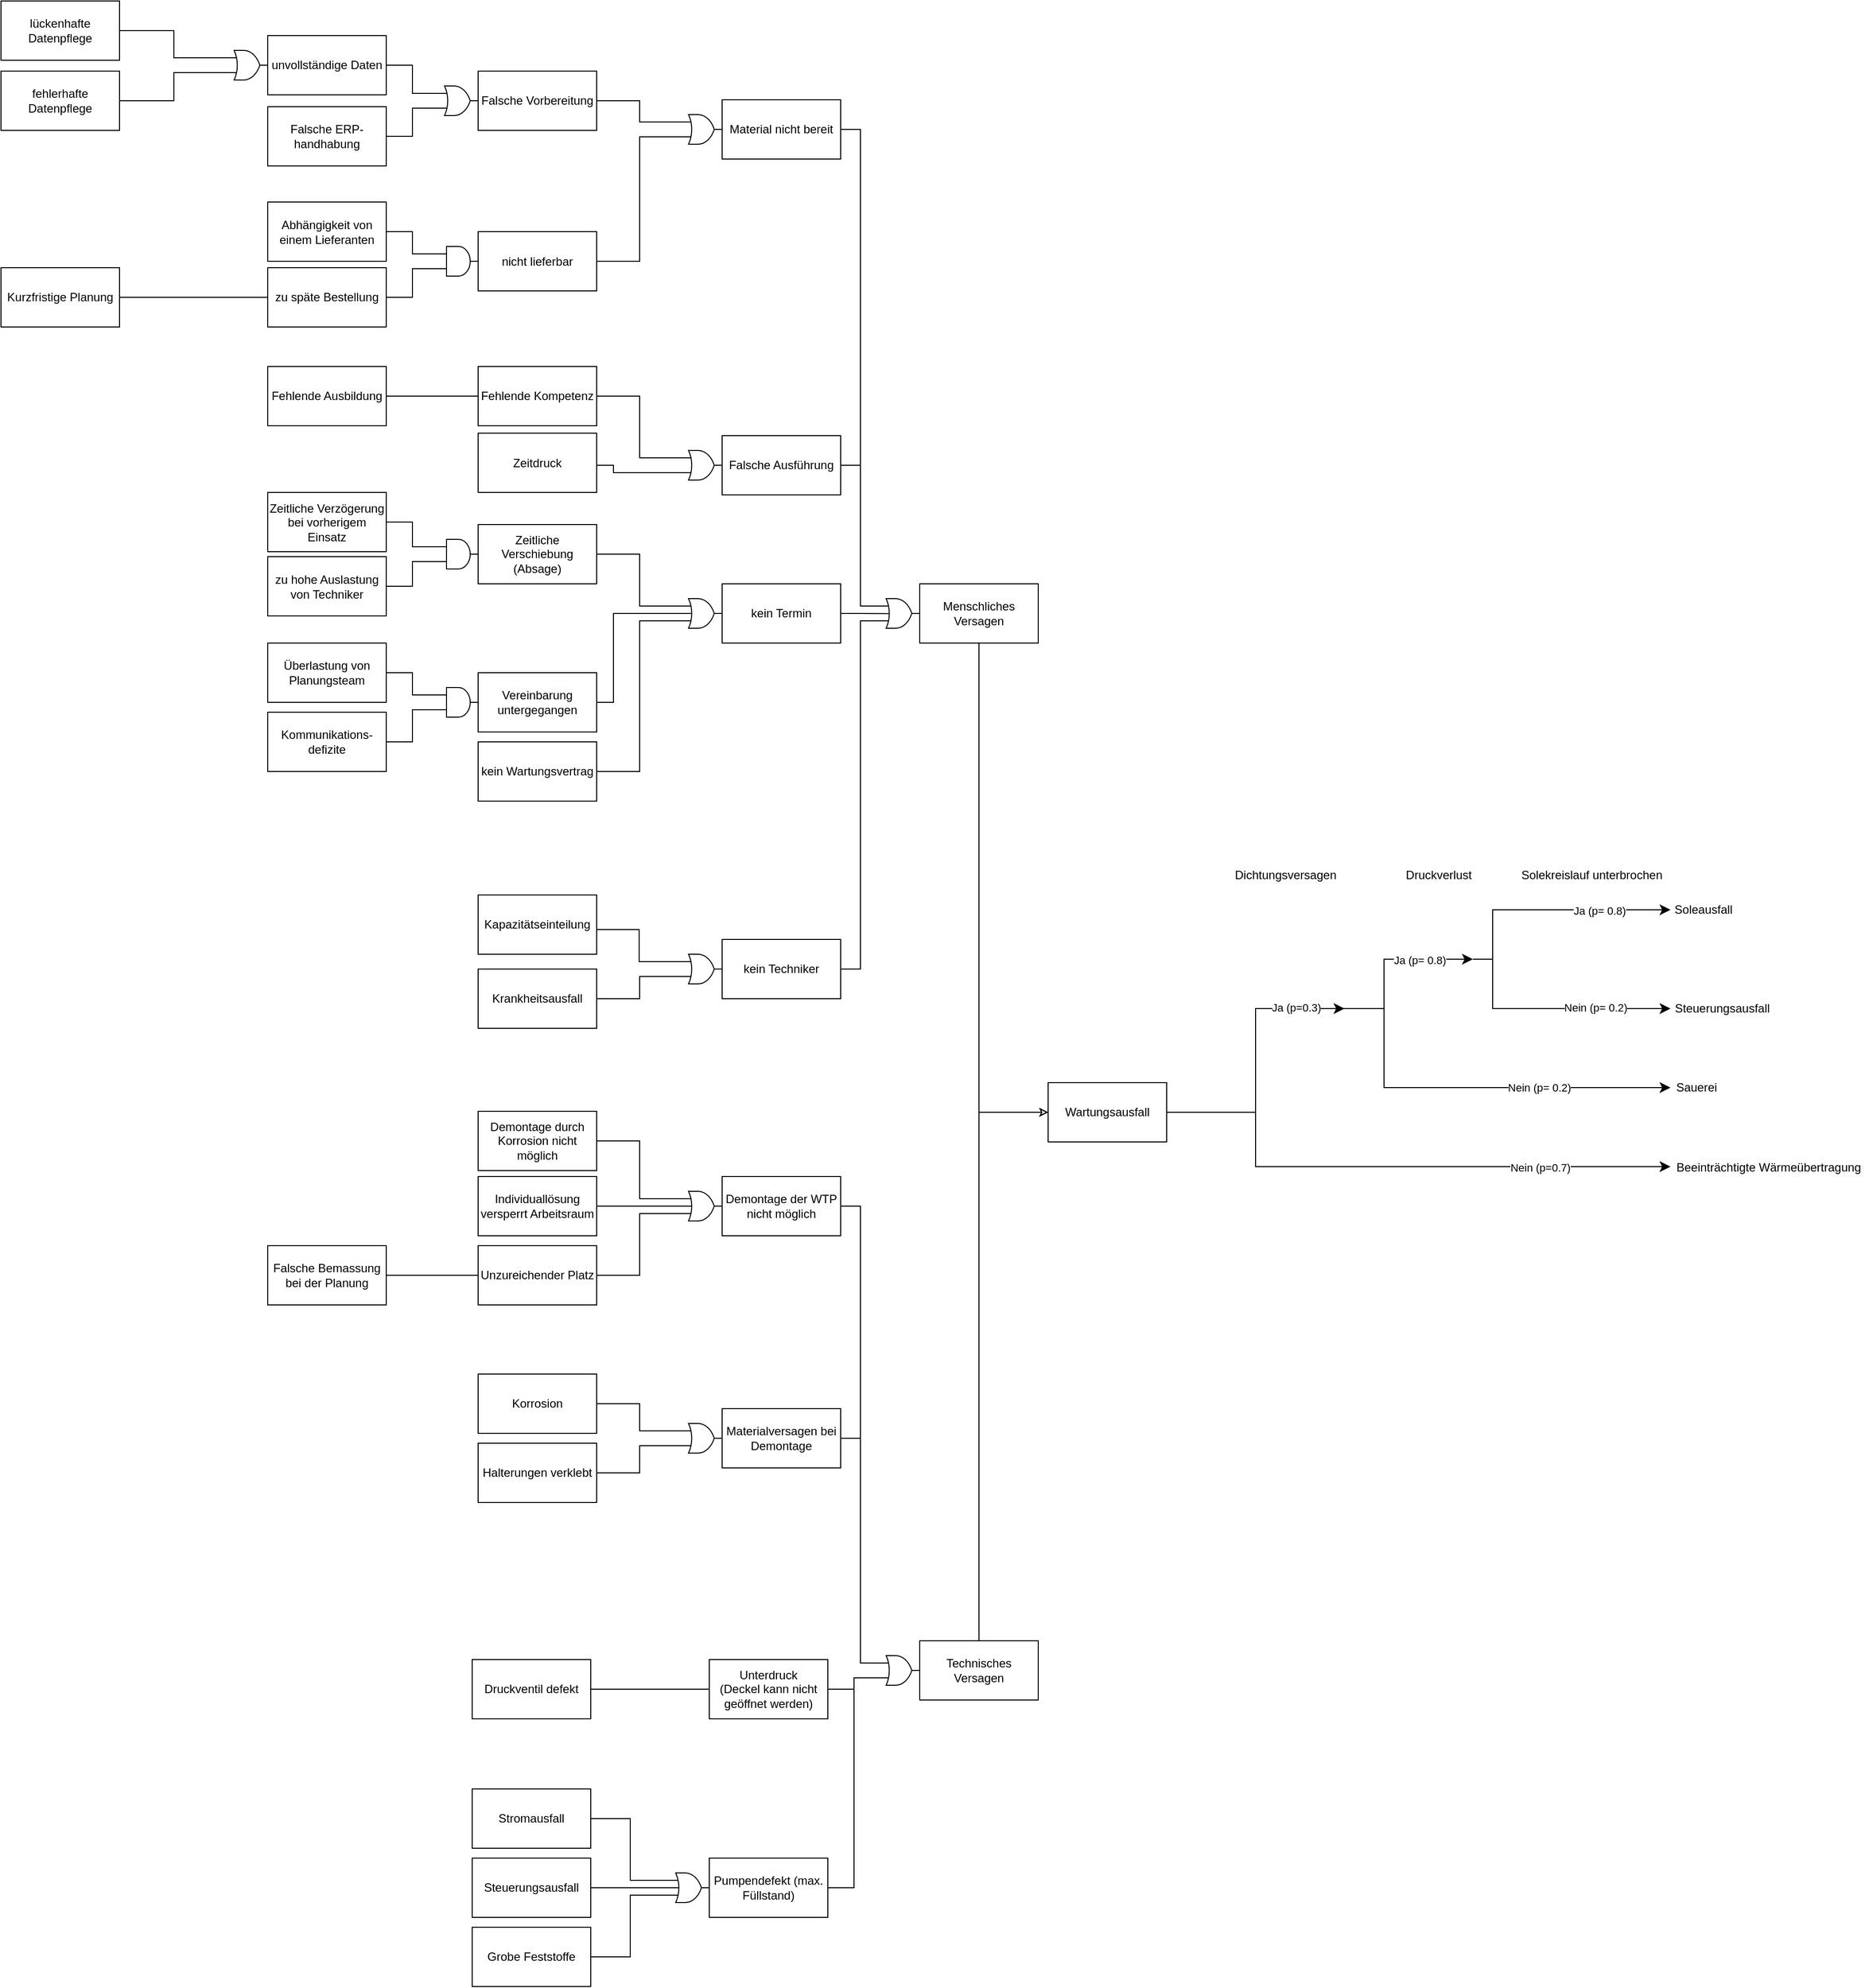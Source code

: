 <mxfile version="26.1.1">
  <diagram id="C5RBs43oDa-KdzZeNtuy" name="Fehler-&amp;Ereignisdiagramm">
    <mxGraphModel dx="2747" dy="2237" grid="1" gridSize="10" guides="1" tooltips="1" connect="1" arrows="1" fold="1" page="1" pageScale="1" pageWidth="827" pageHeight="1169" math="0" shadow="0">
      <root>
        <mxCell id="WIyWlLk6GJQsqaUBKTNV-0" />
        <mxCell id="WIyWlLk6GJQsqaUBKTNV-1" parent="WIyWlLk6GJQsqaUBKTNV-0" />
        <mxCell id="X7wGNsn9RejRAI7DlH7f-107" style="edgeStyle=orthogonalEdgeStyle;rounded=0;orthogonalLoop=1;jettySize=auto;html=1;exitX=1;exitY=0.5;exitDx=0;exitDy=0;endArrow=none;startFill=0;entryX=1;entryY=0.5;entryDx=0;entryDy=0;entryPerimeter=0;" edge="1" parent="WIyWlLk6GJQsqaUBKTNV-1" source="X7wGNsn9RejRAI7DlH7f-103" target="X7wGNsn9RejRAI7DlH7f-101">
          <mxGeometry relative="1" as="geometry">
            <Array as="points">
              <mxPoint x="-103" y="1340" />
              <mxPoint x="-103" y="1340" />
            </Array>
          </mxGeometry>
        </mxCell>
        <mxCell id="X7wGNsn9RejRAI7DlH7f-118" style="edgeStyle=orthogonalEdgeStyle;rounded=0;orthogonalLoop=1;jettySize=auto;html=1;exitX=1;exitY=0.5;exitDx=0;exitDy=0;entryX=1;entryY=0.5;entryDx=0;entryDy=0;entryPerimeter=0;endArrow=none;startFill=0;" edge="1" parent="WIyWlLk6GJQsqaUBKTNV-1" source="X7wGNsn9RejRAI7DlH7f-113" target="X7wGNsn9RejRAI7DlH7f-110">
          <mxGeometry relative="1" as="geometry">
            <Array as="points">
              <mxPoint x="-40" y="650" />
              <mxPoint x="-40" y="650" />
            </Array>
          </mxGeometry>
        </mxCell>
        <mxCell id="X7wGNsn9RejRAI7DlH7f-8" style="edgeStyle=orthogonalEdgeStyle;rounded=0;orthogonalLoop=1;jettySize=auto;html=1;exitX=0;exitY=0.5;exitDx=0;exitDy=0;entryX=0.5;entryY=1;entryDx=0;entryDy=0;startArrow=classic;startFill=0;endArrow=none;" edge="1" parent="WIyWlLk6GJQsqaUBKTNV-1" source="X7wGNsn9RejRAI7DlH7f-0" target="X7wGNsn9RejRAI7DlH7f-1">
          <mxGeometry relative="1" as="geometry" />
        </mxCell>
        <mxCell id="X7wGNsn9RejRAI7DlH7f-0" value="Wartungsausfall" style="rounded=0;whiteSpace=wrap;html=1;" vertex="1" parent="WIyWlLk6GJQsqaUBKTNV-1">
          <mxGeometry x="330" y="525" width="120" height="60" as="geometry" />
        </mxCell>
        <mxCell id="X7wGNsn9RejRAI7DlH7f-1" value="Menschliches Versagen" style="rounded=0;whiteSpace=wrap;html=1;" vertex="1" parent="WIyWlLk6GJQsqaUBKTNV-1">
          <mxGeometry x="200" y="20" width="120" height="60" as="geometry" />
        </mxCell>
        <mxCell id="X7wGNsn9RejRAI7DlH7f-6" value="" style="edgeStyle=orthogonalEdgeStyle;rounded=0;orthogonalLoop=1;jettySize=auto;html=1;startArrow=classic;startFill=0;endArrow=none;" edge="1" parent="WIyWlLk6GJQsqaUBKTNV-1" source="X7wGNsn9RejRAI7DlH7f-0" target="X7wGNsn9RejRAI7DlH7f-3">
          <mxGeometry relative="1" as="geometry">
            <mxPoint x="350" y="330" as="sourcePoint" />
            <mxPoint x="260" y="100" as="targetPoint" />
          </mxGeometry>
        </mxCell>
        <mxCell id="X7wGNsn9RejRAI7DlH7f-3" value="Technisches Versagen" style="rounded=0;whiteSpace=wrap;html=1;" vertex="1" parent="WIyWlLk6GJQsqaUBKTNV-1">
          <mxGeometry x="200" y="1090" width="120" height="60" as="geometry" />
        </mxCell>
        <mxCell id="X7wGNsn9RejRAI7DlH7f-9" value="Falsche Ausführung" style="rounded=0;whiteSpace=wrap;html=1;" vertex="1" parent="WIyWlLk6GJQsqaUBKTNV-1">
          <mxGeometry y="-130" width="120" height="60" as="geometry" />
        </mxCell>
        <mxCell id="X7wGNsn9RejRAI7DlH7f-26" style="edgeStyle=orthogonalEdgeStyle;rounded=0;orthogonalLoop=1;jettySize=auto;html=1;exitX=1;exitY=0.5;exitDx=0;exitDy=0;endArrow=none;startFill=0;entryX=0.706;entryY=0.507;entryDx=0;entryDy=0;entryPerimeter=0;" edge="1" parent="WIyWlLk6GJQsqaUBKTNV-1" source="X7wGNsn9RejRAI7DlH7f-10" target="X7wGNsn9RejRAI7DlH7f-16">
          <mxGeometry relative="1" as="geometry" />
        </mxCell>
        <mxCell id="X7wGNsn9RejRAI7DlH7f-10" value="kein Termin" style="rounded=0;whiteSpace=wrap;html=1;" vertex="1" parent="WIyWlLk6GJQsqaUBKTNV-1">
          <mxGeometry y="20" width="120" height="60" as="geometry" />
        </mxCell>
        <mxCell id="X7wGNsn9RejRAI7DlH7f-11" value="kein Techniker" style="rounded=0;whiteSpace=wrap;html=1;" vertex="1" parent="WIyWlLk6GJQsqaUBKTNV-1">
          <mxGeometry y="380" width="120" height="60" as="geometry" />
        </mxCell>
        <mxCell id="X7wGNsn9RejRAI7DlH7f-13" value="Unterdruck&lt;br&gt;(Deckel kann nicht geöffnet werden)" style="rounded=0;whiteSpace=wrap;html=1;" vertex="1" parent="WIyWlLk6GJQsqaUBKTNV-1">
          <mxGeometry x="-13" y="1109" width="120" height="60" as="geometry" />
        </mxCell>
        <mxCell id="X7wGNsn9RejRAI7DlH7f-14" value="Pumpendefekt (max. Füllstand)" style="rounded=0;whiteSpace=wrap;html=1;" vertex="1" parent="WIyWlLk6GJQsqaUBKTNV-1">
          <mxGeometry x="-13" y="1310" width="120" height="60" as="geometry" />
        </mxCell>
        <mxCell id="X7wGNsn9RejRAI7DlH7f-15" value="Materialversagen bei Demontage" style="rounded=0;whiteSpace=wrap;html=1;" vertex="1" parent="WIyWlLk6GJQsqaUBKTNV-1">
          <mxGeometry y="855" width="120" height="60" as="geometry" />
        </mxCell>
        <mxCell id="X7wGNsn9RejRAI7DlH7f-16" value="" style="verticalLabelPosition=bottom;shadow=0;dashed=0;align=center;html=1;verticalAlign=top;shape=mxgraph.electrical.logic_gates.logic_gate;operation=or;" vertex="1" parent="WIyWlLk6GJQsqaUBKTNV-1">
          <mxGeometry x="160" y="35" width="40" height="30" as="geometry" />
        </mxCell>
        <mxCell id="X7wGNsn9RejRAI7DlH7f-17" style="edgeStyle=orthogonalEdgeStyle;rounded=0;orthogonalLoop=1;jettySize=auto;html=1;entryX=0;entryY=0.25;entryDx=0;entryDy=0;entryPerimeter=0;endArrow=none;startFill=0;" edge="1" parent="WIyWlLk6GJQsqaUBKTNV-1" source="X7wGNsn9RejRAI7DlH7f-9" target="X7wGNsn9RejRAI7DlH7f-16">
          <mxGeometry relative="1" as="geometry" />
        </mxCell>
        <mxCell id="X7wGNsn9RejRAI7DlH7f-18" style="edgeStyle=orthogonalEdgeStyle;rounded=0;orthogonalLoop=1;jettySize=auto;html=1;exitX=1;exitY=0.5;exitDx=0;exitDy=0;entryX=0;entryY=0.75;entryDx=0;entryDy=0;entryPerimeter=0;endArrow=none;startFill=0;" edge="1" parent="WIyWlLk6GJQsqaUBKTNV-1" source="X7wGNsn9RejRAI7DlH7f-11" target="X7wGNsn9RejRAI7DlH7f-16">
          <mxGeometry relative="1" as="geometry" />
        </mxCell>
        <mxCell id="X7wGNsn9RejRAI7DlH7f-20" value="" style="verticalLabelPosition=bottom;shadow=0;dashed=0;align=center;html=1;verticalAlign=top;shape=mxgraph.electrical.logic_gates.logic_gate;operation=or;" vertex="1" parent="WIyWlLk6GJQsqaUBKTNV-1">
          <mxGeometry x="160" y="1105" width="40" height="30" as="geometry" />
        </mxCell>
        <mxCell id="X7wGNsn9RejRAI7DlH7f-22" style="edgeStyle=orthogonalEdgeStyle;rounded=0;orthogonalLoop=1;jettySize=auto;html=1;exitX=1;exitY=0.5;exitDx=0;exitDy=0;entryX=0;entryY=0.25;entryDx=0;entryDy=0;entryPerimeter=0;endArrow=none;startFill=0;" edge="1" parent="WIyWlLk6GJQsqaUBKTNV-1" source="X7wGNsn9RejRAI7DlH7f-15" target="X7wGNsn9RejRAI7DlH7f-20">
          <mxGeometry relative="1" as="geometry" />
        </mxCell>
        <mxCell id="X7wGNsn9RejRAI7DlH7f-122" style="edgeStyle=orthogonalEdgeStyle;rounded=0;orthogonalLoop=1;jettySize=auto;html=1;exitX=0;exitY=0.75;exitDx=0;exitDy=0;entryX=1;entryY=0.5;entryDx=0;entryDy=0;endArrow=none;startFill=0;strokeColor=default;exitPerimeter=0;" edge="1" parent="WIyWlLk6GJQsqaUBKTNV-1" source="X7wGNsn9RejRAI7DlH7f-27" target="X7wGNsn9RejRAI7DlH7f-29">
          <mxGeometry relative="1" as="geometry">
            <Array as="points">
              <mxPoint x="-110" y="-92" />
              <mxPoint x="-110" y="-100" />
              <mxPoint x="-127" y="-100" />
            </Array>
          </mxGeometry>
        </mxCell>
        <mxCell id="X7wGNsn9RejRAI7DlH7f-27" value="" style="verticalLabelPosition=bottom;shadow=0;dashed=0;align=center;html=1;verticalAlign=top;shape=mxgraph.electrical.logic_gates.logic_gate;operation=or;" vertex="1" parent="WIyWlLk6GJQsqaUBKTNV-1">
          <mxGeometry x="-40" y="-115" width="40" height="30" as="geometry" />
        </mxCell>
        <mxCell id="X7wGNsn9RejRAI7DlH7f-28" value="Fehlende Kompetenz" style="rounded=0;whiteSpace=wrap;html=1;" vertex="1" parent="WIyWlLk6GJQsqaUBKTNV-1">
          <mxGeometry x="-247" y="-200" width="120" height="60" as="geometry" />
        </mxCell>
        <mxCell id="X7wGNsn9RejRAI7DlH7f-29" value="Zeitdruck" style="rounded=0;whiteSpace=wrap;html=1;" vertex="1" parent="WIyWlLk6GJQsqaUBKTNV-1">
          <mxGeometry x="-247" y="-132.5" width="120" height="60" as="geometry" />
        </mxCell>
        <mxCell id="X7wGNsn9RejRAI7DlH7f-30" style="edgeStyle=orthogonalEdgeStyle;rounded=0;orthogonalLoop=1;jettySize=auto;html=1;exitX=1;exitY=0.5;exitDx=0;exitDy=0;entryX=0;entryY=0.25;entryDx=0;entryDy=0;entryPerimeter=0;endArrow=none;startFill=0;" edge="1" parent="WIyWlLk6GJQsqaUBKTNV-1" source="X7wGNsn9RejRAI7DlH7f-28" target="X7wGNsn9RejRAI7DlH7f-27">
          <mxGeometry relative="1" as="geometry" />
        </mxCell>
        <mxCell id="X7wGNsn9RejRAI7DlH7f-35" style="edgeStyle=orthogonalEdgeStyle;rounded=0;orthogonalLoop=1;jettySize=auto;html=1;exitX=1;exitY=0.5;exitDx=0;exitDy=0;entryX=0;entryY=0.5;entryDx=0;entryDy=0;endArrow=none;startFill=0;" edge="1" parent="WIyWlLk6GJQsqaUBKTNV-1" source="X7wGNsn9RejRAI7DlH7f-34" target="X7wGNsn9RejRAI7DlH7f-28">
          <mxGeometry relative="1" as="geometry" />
        </mxCell>
        <mxCell id="X7wGNsn9RejRAI7DlH7f-34" value="Fehlende Ausbildung" style="rounded=0;whiteSpace=wrap;html=1;" vertex="1" parent="WIyWlLk6GJQsqaUBKTNV-1">
          <mxGeometry x="-460" y="-200" width="120" height="60" as="geometry" />
        </mxCell>
        <mxCell id="X7wGNsn9RejRAI7DlH7f-36" value="Zeitliche Verschiebung (Absage)" style="rounded=0;whiteSpace=wrap;html=1;" vertex="1" parent="WIyWlLk6GJQsqaUBKTNV-1">
          <mxGeometry x="-247" y="-40" width="120" height="60" as="geometry" />
        </mxCell>
        <mxCell id="X7wGNsn9RejRAI7DlH7f-45" style="edgeStyle=orthogonalEdgeStyle;rounded=0;orthogonalLoop=1;jettySize=auto;html=1;exitX=1;exitY=0.5;exitDx=0;exitDy=0;endArrow=none;startFill=0;entryX=1;entryY=0.5;entryDx=0;entryDy=0;entryPerimeter=0;" edge="1" parent="WIyWlLk6GJQsqaUBKTNV-1" source="X7wGNsn9RejRAI7DlH7f-37" target="X7wGNsn9RejRAI7DlH7f-41">
          <mxGeometry relative="1" as="geometry">
            <Array as="points">
              <mxPoint x="-110" y="140" />
              <mxPoint x="-110" y="50" />
            </Array>
          </mxGeometry>
        </mxCell>
        <mxCell id="X7wGNsn9RejRAI7DlH7f-37" value="Vereinbarung untergegangen" style="rounded=0;whiteSpace=wrap;html=1;" vertex="1" parent="WIyWlLk6GJQsqaUBKTNV-1">
          <mxGeometry x="-247" y="110" width="120" height="60" as="geometry" />
        </mxCell>
        <mxCell id="X7wGNsn9RejRAI7DlH7f-38" value="kein Wartungsvertrag" style="rounded=0;whiteSpace=wrap;html=1;" vertex="1" parent="WIyWlLk6GJQsqaUBKTNV-1">
          <mxGeometry x="-247" y="180" width="120" height="60" as="geometry" />
        </mxCell>
        <mxCell id="X7wGNsn9RejRAI7DlH7f-42" style="edgeStyle=orthogonalEdgeStyle;rounded=0;orthogonalLoop=1;jettySize=auto;html=1;exitX=1;exitY=0.5;exitDx=0;exitDy=0;exitPerimeter=0;entryX=0;entryY=0.5;entryDx=0;entryDy=0;endArrow=none;startFill=0;" edge="1" parent="WIyWlLk6GJQsqaUBKTNV-1" source="X7wGNsn9RejRAI7DlH7f-41" target="X7wGNsn9RejRAI7DlH7f-10">
          <mxGeometry relative="1" as="geometry" />
        </mxCell>
        <mxCell id="X7wGNsn9RejRAI7DlH7f-41" value="" style="verticalLabelPosition=bottom;shadow=0;dashed=0;align=center;html=1;verticalAlign=top;shape=mxgraph.electrical.logic_gates.logic_gate;operation=or;" vertex="1" parent="WIyWlLk6GJQsqaUBKTNV-1">
          <mxGeometry x="-40" y="35" width="40" height="30" as="geometry" />
        </mxCell>
        <mxCell id="X7wGNsn9RejRAI7DlH7f-43" style="edgeStyle=orthogonalEdgeStyle;rounded=0;orthogonalLoop=1;jettySize=auto;html=1;exitX=1;exitY=0.5;exitDx=0;exitDy=0;entryX=0;entryY=0.25;entryDx=0;entryDy=0;entryPerimeter=0;endArrow=none;startFill=0;" edge="1" parent="WIyWlLk6GJQsqaUBKTNV-1" source="X7wGNsn9RejRAI7DlH7f-36" target="X7wGNsn9RejRAI7DlH7f-41">
          <mxGeometry relative="1" as="geometry" />
        </mxCell>
        <mxCell id="X7wGNsn9RejRAI7DlH7f-44" style="edgeStyle=orthogonalEdgeStyle;rounded=0;orthogonalLoop=1;jettySize=auto;html=1;exitX=1;exitY=0.5;exitDx=0;exitDy=0;entryX=0;entryY=0.75;entryDx=0;entryDy=0;entryPerimeter=0;endArrow=none;startFill=0;" edge="1" parent="WIyWlLk6GJQsqaUBKTNV-1" source="X7wGNsn9RejRAI7DlH7f-38" target="X7wGNsn9RejRAI7DlH7f-41">
          <mxGeometry relative="1" as="geometry" />
        </mxCell>
        <mxCell id="X7wGNsn9RejRAI7DlH7f-46" value="Zeitliche Verzögerung bei vorherigem Einsatz" style="rounded=0;whiteSpace=wrap;html=1;" vertex="1" parent="WIyWlLk6GJQsqaUBKTNV-1">
          <mxGeometry x="-460" y="-72.5" width="120" height="60" as="geometry" />
        </mxCell>
        <mxCell id="X7wGNsn9RejRAI7DlH7f-48" style="edgeStyle=orthogonalEdgeStyle;rounded=0;orthogonalLoop=1;jettySize=auto;html=1;exitX=1;exitY=0.5;exitDx=0;exitDy=0;exitPerimeter=0;entryX=0;entryY=0.5;entryDx=0;entryDy=0;" edge="1" parent="WIyWlLk6GJQsqaUBKTNV-1" source="X7wGNsn9RejRAI7DlH7f-47" target="X7wGNsn9RejRAI7DlH7f-36">
          <mxGeometry relative="1" as="geometry" />
        </mxCell>
        <mxCell id="X7wGNsn9RejRAI7DlH7f-47" value="" style="verticalLabelPosition=bottom;shadow=0;dashed=0;align=center;html=1;verticalAlign=top;shape=mxgraph.electrical.logic_gates.logic_gate;operation=and;" vertex="1" parent="WIyWlLk6GJQsqaUBKTNV-1">
          <mxGeometry x="-287" y="-25" width="40" height="30" as="geometry" />
        </mxCell>
        <mxCell id="X7wGNsn9RejRAI7DlH7f-49" value="zu hohe Auslastung von Techniker" style="rounded=0;whiteSpace=wrap;html=1;" vertex="1" parent="WIyWlLk6GJQsqaUBKTNV-1">
          <mxGeometry x="-460" y="-7.5" width="120" height="60" as="geometry" />
        </mxCell>
        <mxCell id="X7wGNsn9RejRAI7DlH7f-50" style="edgeStyle=orthogonalEdgeStyle;rounded=0;orthogonalLoop=1;jettySize=auto;html=1;exitX=1;exitY=0.5;exitDx=0;exitDy=0;entryX=0;entryY=0.25;entryDx=0;entryDy=0;entryPerimeter=0;endArrow=none;startFill=0;" edge="1" parent="WIyWlLk6GJQsqaUBKTNV-1" source="X7wGNsn9RejRAI7DlH7f-46" target="X7wGNsn9RejRAI7DlH7f-47">
          <mxGeometry relative="1" as="geometry" />
        </mxCell>
        <mxCell id="X7wGNsn9RejRAI7DlH7f-51" style="edgeStyle=orthogonalEdgeStyle;rounded=0;orthogonalLoop=1;jettySize=auto;html=1;exitX=1;exitY=0.5;exitDx=0;exitDy=0;entryX=0;entryY=0.75;entryDx=0;entryDy=0;entryPerimeter=0;endArrow=none;startFill=0;" edge="1" parent="WIyWlLk6GJQsqaUBKTNV-1" source="X7wGNsn9RejRAI7DlH7f-49" target="X7wGNsn9RejRAI7DlH7f-47">
          <mxGeometry relative="1" as="geometry" />
        </mxCell>
        <mxCell id="X7wGNsn9RejRAI7DlH7f-53" style="edgeStyle=orthogonalEdgeStyle;rounded=0;orthogonalLoop=1;jettySize=auto;html=1;exitX=1;exitY=0.5;exitDx=0;exitDy=0;exitPerimeter=0;entryX=0;entryY=0.5;entryDx=0;entryDy=0;" edge="1" parent="WIyWlLk6GJQsqaUBKTNV-1" source="X7wGNsn9RejRAI7DlH7f-52" target="X7wGNsn9RejRAI7DlH7f-37">
          <mxGeometry relative="1" as="geometry" />
        </mxCell>
        <mxCell id="X7wGNsn9RejRAI7DlH7f-52" value="" style="verticalLabelPosition=bottom;shadow=0;dashed=0;align=center;html=1;verticalAlign=top;shape=mxgraph.electrical.logic_gates.logic_gate;operation=and;" vertex="1" parent="WIyWlLk6GJQsqaUBKTNV-1">
          <mxGeometry x="-287" y="125" width="40" height="30" as="geometry" />
        </mxCell>
        <mxCell id="X7wGNsn9RejRAI7DlH7f-54" value="Überlastung von Planungsteam" style="rounded=0;whiteSpace=wrap;html=1;" vertex="1" parent="WIyWlLk6GJQsqaUBKTNV-1">
          <mxGeometry x="-460" y="80" width="120" height="60" as="geometry" />
        </mxCell>
        <mxCell id="X7wGNsn9RejRAI7DlH7f-55" value="Kommunikations-&lt;br&gt;defizite" style="rounded=0;whiteSpace=wrap;html=1;" vertex="1" parent="WIyWlLk6GJQsqaUBKTNV-1">
          <mxGeometry x="-460" y="150" width="120" height="60" as="geometry" />
        </mxCell>
        <mxCell id="X7wGNsn9RejRAI7DlH7f-56" style="edgeStyle=orthogonalEdgeStyle;rounded=0;orthogonalLoop=1;jettySize=auto;html=1;exitX=1;exitY=0.5;exitDx=0;exitDy=0;entryX=0;entryY=0.25;entryDx=0;entryDy=0;entryPerimeter=0;endArrow=none;startFill=0;" edge="1" parent="WIyWlLk6GJQsqaUBKTNV-1" source="X7wGNsn9RejRAI7DlH7f-54" target="X7wGNsn9RejRAI7DlH7f-52">
          <mxGeometry relative="1" as="geometry" />
        </mxCell>
        <mxCell id="X7wGNsn9RejRAI7DlH7f-57" style="edgeStyle=orthogonalEdgeStyle;rounded=0;orthogonalLoop=1;jettySize=auto;html=1;exitX=1;exitY=0.5;exitDx=0;exitDy=0;entryX=0;entryY=0.75;entryDx=0;entryDy=0;entryPerimeter=0;endArrow=none;startFill=0;" edge="1" parent="WIyWlLk6GJQsqaUBKTNV-1" source="X7wGNsn9RejRAI7DlH7f-55" target="X7wGNsn9RejRAI7DlH7f-52">
          <mxGeometry relative="1" as="geometry" />
        </mxCell>
        <mxCell id="X7wGNsn9RejRAI7DlH7f-58" value="Kapazitätseinteilung" style="rounded=0;whiteSpace=wrap;html=1;" vertex="1" parent="WIyWlLk6GJQsqaUBKTNV-1">
          <mxGeometry x="-247" y="335" width="120" height="60" as="geometry" />
        </mxCell>
        <mxCell id="X7wGNsn9RejRAI7DlH7f-60" style="edgeStyle=orthogonalEdgeStyle;rounded=0;orthogonalLoop=1;jettySize=auto;html=1;exitX=1;exitY=0.5;exitDx=0;exitDy=0;exitPerimeter=0;entryX=0;entryY=0.5;entryDx=0;entryDy=0;" edge="1" parent="WIyWlLk6GJQsqaUBKTNV-1" source="X7wGNsn9RejRAI7DlH7f-59" target="X7wGNsn9RejRAI7DlH7f-11">
          <mxGeometry relative="1" as="geometry" />
        </mxCell>
        <mxCell id="X7wGNsn9RejRAI7DlH7f-59" value="" style="verticalLabelPosition=bottom;shadow=0;dashed=0;align=center;html=1;verticalAlign=top;shape=mxgraph.electrical.logic_gates.logic_gate;operation=or;" vertex="1" parent="WIyWlLk6GJQsqaUBKTNV-1">
          <mxGeometry x="-40" y="395" width="40" height="30" as="geometry" />
        </mxCell>
        <mxCell id="X7wGNsn9RejRAI7DlH7f-61" value="Krankheitsausfall" style="rounded=0;whiteSpace=wrap;html=1;" vertex="1" parent="WIyWlLk6GJQsqaUBKTNV-1">
          <mxGeometry x="-247" y="410" width="120" height="60" as="geometry" />
        </mxCell>
        <mxCell id="X7wGNsn9RejRAI7DlH7f-62" style="edgeStyle=orthogonalEdgeStyle;rounded=0;orthogonalLoop=1;jettySize=auto;html=1;exitX=1;exitY=0.5;exitDx=0;exitDy=0;entryX=0;entryY=0.25;entryDx=0;entryDy=0;entryPerimeter=0;endArrow=none;startFill=0;" edge="1" parent="WIyWlLk6GJQsqaUBKTNV-1" source="X7wGNsn9RejRAI7DlH7f-58" target="X7wGNsn9RejRAI7DlH7f-59">
          <mxGeometry relative="1" as="geometry">
            <Array as="points">
              <mxPoint x="-127" y="370" />
              <mxPoint x="-84" y="370" />
              <mxPoint x="-84" y="402" />
            </Array>
          </mxGeometry>
        </mxCell>
        <mxCell id="X7wGNsn9RejRAI7DlH7f-64" style="edgeStyle=orthogonalEdgeStyle;rounded=0;orthogonalLoop=1;jettySize=auto;html=1;exitX=1;exitY=0.5;exitDx=0;exitDy=0;entryX=0;entryY=0.75;entryDx=0;entryDy=0;entryPerimeter=0;endArrow=none;startFill=0;" edge="1" parent="WIyWlLk6GJQsqaUBKTNV-1" source="X7wGNsn9RejRAI7DlH7f-61" target="X7wGNsn9RejRAI7DlH7f-59">
          <mxGeometry relative="1" as="geometry" />
        </mxCell>
        <mxCell id="X7wGNsn9RejRAI7DlH7f-93" style="edgeStyle=orthogonalEdgeStyle;rounded=0;orthogonalLoop=1;jettySize=auto;html=1;exitX=1;exitY=0.5;exitDx=0;exitDy=0;exitPerimeter=0;entryX=0;entryY=0.5;entryDx=0;entryDy=0;" edge="1" parent="WIyWlLk6GJQsqaUBKTNV-1" source="X7wGNsn9RejRAI7DlH7f-92" target="X7wGNsn9RejRAI7DlH7f-15">
          <mxGeometry relative="1" as="geometry" />
        </mxCell>
        <mxCell id="X7wGNsn9RejRAI7DlH7f-92" value="" style="verticalLabelPosition=bottom;shadow=0;dashed=0;align=center;html=1;verticalAlign=top;shape=mxgraph.electrical.logic_gates.logic_gate;operation=or;" vertex="1" parent="WIyWlLk6GJQsqaUBKTNV-1">
          <mxGeometry x="-40" y="870" width="40" height="30" as="geometry" />
        </mxCell>
        <mxCell id="X7wGNsn9RejRAI7DlH7f-94" value="Korrosion" style="rounded=0;whiteSpace=wrap;html=1;" vertex="1" parent="WIyWlLk6GJQsqaUBKTNV-1">
          <mxGeometry x="-247" y="820" width="120" height="60" as="geometry" />
        </mxCell>
        <mxCell id="X7wGNsn9RejRAI7DlH7f-95" value="Halterungen verklebt" style="rounded=0;whiteSpace=wrap;html=1;" vertex="1" parent="WIyWlLk6GJQsqaUBKTNV-1">
          <mxGeometry x="-247" y="890" width="120" height="60" as="geometry" />
        </mxCell>
        <mxCell id="X7wGNsn9RejRAI7DlH7f-96" style="edgeStyle=orthogonalEdgeStyle;rounded=0;orthogonalLoop=1;jettySize=auto;html=1;exitX=1;exitY=0.5;exitDx=0;exitDy=0;entryX=0;entryY=0.25;entryDx=0;entryDy=0;entryPerimeter=0;endArrow=none;startFill=0;" edge="1" parent="WIyWlLk6GJQsqaUBKTNV-1" source="X7wGNsn9RejRAI7DlH7f-94" target="X7wGNsn9RejRAI7DlH7f-92">
          <mxGeometry relative="1" as="geometry" />
        </mxCell>
        <mxCell id="X7wGNsn9RejRAI7DlH7f-97" style="edgeStyle=orthogonalEdgeStyle;rounded=0;orthogonalLoop=1;jettySize=auto;html=1;exitX=1;exitY=0.5;exitDx=0;exitDy=0;entryX=0;entryY=0.75;entryDx=0;entryDy=0;entryPerimeter=0;endArrow=none;startFill=0;" edge="1" parent="WIyWlLk6GJQsqaUBKTNV-1" source="X7wGNsn9RejRAI7DlH7f-95" target="X7wGNsn9RejRAI7DlH7f-92">
          <mxGeometry relative="1" as="geometry" />
        </mxCell>
        <mxCell id="X7wGNsn9RejRAI7DlH7f-99" style="edgeStyle=orthogonalEdgeStyle;rounded=0;orthogonalLoop=1;jettySize=auto;html=1;exitX=1;exitY=0.5;exitDx=0;exitDy=0;entryX=0;entryY=0.5;entryDx=0;entryDy=0;endArrow=none;startFill=0;" edge="1" parent="WIyWlLk6GJQsqaUBKTNV-1" source="X7wGNsn9RejRAI7DlH7f-98" target="X7wGNsn9RejRAI7DlH7f-13">
          <mxGeometry relative="1" as="geometry" />
        </mxCell>
        <mxCell id="X7wGNsn9RejRAI7DlH7f-98" value="Druckventil defekt" style="rounded=0;whiteSpace=wrap;html=1;" vertex="1" parent="WIyWlLk6GJQsqaUBKTNV-1">
          <mxGeometry x="-253" y="1109" width="120" height="60" as="geometry" />
        </mxCell>
        <mxCell id="X7wGNsn9RejRAI7DlH7f-100" value="Stromausfall" style="rounded=0;whiteSpace=wrap;html=1;" vertex="1" parent="WIyWlLk6GJQsqaUBKTNV-1">
          <mxGeometry x="-253" y="1240" width="120" height="60" as="geometry" />
        </mxCell>
        <mxCell id="X7wGNsn9RejRAI7DlH7f-102" style="edgeStyle=orthogonalEdgeStyle;rounded=0;orthogonalLoop=1;jettySize=auto;html=1;exitX=1;exitY=0.5;exitDx=0;exitDy=0;exitPerimeter=0;entryX=0;entryY=0.5;entryDx=0;entryDy=0;" edge="1" parent="WIyWlLk6GJQsqaUBKTNV-1" source="X7wGNsn9RejRAI7DlH7f-101" target="X7wGNsn9RejRAI7DlH7f-14">
          <mxGeometry relative="1" as="geometry" />
        </mxCell>
        <mxCell id="X7wGNsn9RejRAI7DlH7f-101" value="" style="verticalLabelPosition=bottom;shadow=0;dashed=0;align=center;html=1;verticalAlign=top;shape=mxgraph.electrical.logic_gates.logic_gate;operation=or;" vertex="1" parent="WIyWlLk6GJQsqaUBKTNV-1">
          <mxGeometry x="-53" y="1325" width="40" height="30" as="geometry" />
        </mxCell>
        <mxCell id="X7wGNsn9RejRAI7DlH7f-103" value="Steuerungsausfall" style="rounded=0;whiteSpace=wrap;html=1;" vertex="1" parent="WIyWlLk6GJQsqaUBKTNV-1">
          <mxGeometry x="-253" y="1310" width="120" height="60" as="geometry" />
        </mxCell>
        <mxCell id="X7wGNsn9RejRAI7DlH7f-104" value="Grobe Feststoffe" style="rounded=0;whiteSpace=wrap;html=1;" vertex="1" parent="WIyWlLk6GJQsqaUBKTNV-1">
          <mxGeometry x="-253" y="1380" width="120" height="60" as="geometry" />
        </mxCell>
        <mxCell id="X7wGNsn9RejRAI7DlH7f-105" style="edgeStyle=orthogonalEdgeStyle;rounded=0;orthogonalLoop=1;jettySize=auto;html=1;exitX=1;exitY=0.5;exitDx=0;exitDy=0;entryX=0;entryY=0.25;entryDx=0;entryDy=0;entryPerimeter=0;endArrow=none;startFill=0;" edge="1" parent="WIyWlLk6GJQsqaUBKTNV-1" source="X7wGNsn9RejRAI7DlH7f-100" target="X7wGNsn9RejRAI7DlH7f-101">
          <mxGeometry relative="1" as="geometry" />
        </mxCell>
        <mxCell id="X7wGNsn9RejRAI7DlH7f-106" style="edgeStyle=orthogonalEdgeStyle;rounded=0;orthogonalLoop=1;jettySize=auto;html=1;exitX=1;exitY=0.5;exitDx=0;exitDy=0;entryX=0;entryY=0.75;entryDx=0;entryDy=0;entryPerimeter=0;endArrow=none;startFill=0;" edge="1" parent="WIyWlLk6GJQsqaUBKTNV-1" source="X7wGNsn9RejRAI7DlH7f-104" target="X7wGNsn9RejRAI7DlH7f-101">
          <mxGeometry relative="1" as="geometry" />
        </mxCell>
        <mxCell id="X7wGNsn9RejRAI7DlH7f-108" value="Demontage der WTP nicht möglich" style="rounded=0;whiteSpace=wrap;html=1;" vertex="1" parent="WIyWlLk6GJQsqaUBKTNV-1">
          <mxGeometry y="620" width="120" height="60" as="geometry" />
        </mxCell>
        <mxCell id="X7wGNsn9RejRAI7DlH7f-109" style="edgeStyle=orthogonalEdgeStyle;rounded=0;orthogonalLoop=1;jettySize=auto;html=1;exitX=1;exitY=0.5;exitDx=0;exitDy=0;entryX=0;entryY=0.25;entryDx=0;entryDy=0;entryPerimeter=0;endArrow=none;startFill=0;" edge="1" parent="WIyWlLk6GJQsqaUBKTNV-1" source="X7wGNsn9RejRAI7DlH7f-108" target="X7wGNsn9RejRAI7DlH7f-20">
          <mxGeometry relative="1" as="geometry" />
        </mxCell>
        <mxCell id="X7wGNsn9RejRAI7DlH7f-111" style="edgeStyle=orthogonalEdgeStyle;rounded=0;orthogonalLoop=1;jettySize=auto;html=1;exitX=1;exitY=0.5;exitDx=0;exitDy=0;exitPerimeter=0;entryX=0;entryY=0.5;entryDx=0;entryDy=0;" edge="1" parent="WIyWlLk6GJQsqaUBKTNV-1" source="X7wGNsn9RejRAI7DlH7f-110" target="X7wGNsn9RejRAI7DlH7f-108">
          <mxGeometry relative="1" as="geometry" />
        </mxCell>
        <mxCell id="X7wGNsn9RejRAI7DlH7f-110" value="" style="verticalLabelPosition=bottom;shadow=0;dashed=0;align=center;html=1;verticalAlign=top;shape=mxgraph.electrical.logic_gates.logic_gate;operation=or;" vertex="1" parent="WIyWlLk6GJQsqaUBKTNV-1">
          <mxGeometry x="-40" y="635" width="40" height="30" as="geometry" />
        </mxCell>
        <mxCell id="X7wGNsn9RejRAI7DlH7f-112" value="Demontage durch Korrosion nicht möglich" style="rounded=0;whiteSpace=wrap;html=1;" vertex="1" parent="WIyWlLk6GJQsqaUBKTNV-1">
          <mxGeometry x="-247" y="554" width="120" height="60" as="geometry" />
        </mxCell>
        <mxCell id="X7wGNsn9RejRAI7DlH7f-113" value="Individuallösung versperrt Arbeitsraum" style="rounded=0;whiteSpace=wrap;html=1;" vertex="1" parent="WIyWlLk6GJQsqaUBKTNV-1">
          <mxGeometry x="-247" y="620" width="120" height="60" as="geometry" />
        </mxCell>
        <mxCell id="X7wGNsn9RejRAI7DlH7f-114" value="Unzureichender Platz" style="rounded=0;whiteSpace=wrap;html=1;" vertex="1" parent="WIyWlLk6GJQsqaUBKTNV-1">
          <mxGeometry x="-247" y="690" width="120" height="60" as="geometry" />
        </mxCell>
        <mxCell id="X7wGNsn9RejRAI7DlH7f-115" style="edgeStyle=orthogonalEdgeStyle;rounded=0;orthogonalLoop=1;jettySize=auto;html=1;exitX=1;exitY=0.5;exitDx=0;exitDy=0;entryX=0;entryY=0.25;entryDx=0;entryDy=0;entryPerimeter=0;endArrow=none;startFill=0;" edge="1" parent="WIyWlLk6GJQsqaUBKTNV-1" source="X7wGNsn9RejRAI7DlH7f-112" target="X7wGNsn9RejRAI7DlH7f-110">
          <mxGeometry relative="1" as="geometry" />
        </mxCell>
        <mxCell id="X7wGNsn9RejRAI7DlH7f-116" style="edgeStyle=orthogonalEdgeStyle;rounded=0;orthogonalLoop=1;jettySize=auto;html=1;exitX=1;exitY=0.5;exitDx=0;exitDy=0;entryX=0;entryY=0.75;entryDx=0;entryDy=0;entryPerimeter=0;endArrow=none;startFill=0;" edge="1" parent="WIyWlLk6GJQsqaUBKTNV-1" source="X7wGNsn9RejRAI7DlH7f-114" target="X7wGNsn9RejRAI7DlH7f-110">
          <mxGeometry relative="1" as="geometry" />
        </mxCell>
        <mxCell id="X7wGNsn9RejRAI7DlH7f-120" style="edgeStyle=orthogonalEdgeStyle;rounded=0;orthogonalLoop=1;jettySize=auto;html=1;exitX=1;exitY=0.5;exitDx=0;exitDy=0;entryX=0;entryY=0.5;entryDx=0;entryDy=0;endArrow=none;startFill=0;" edge="1" parent="WIyWlLk6GJQsqaUBKTNV-1" source="X7wGNsn9RejRAI7DlH7f-119" target="X7wGNsn9RejRAI7DlH7f-114">
          <mxGeometry relative="1" as="geometry" />
        </mxCell>
        <mxCell id="X7wGNsn9RejRAI7DlH7f-119" value="Falsche Bemassung bei der Planung" style="rounded=0;whiteSpace=wrap;html=1;" vertex="1" parent="WIyWlLk6GJQsqaUBKTNV-1">
          <mxGeometry x="-460" y="690" width="120" height="60" as="geometry" />
        </mxCell>
        <mxCell id="X7wGNsn9RejRAI7DlH7f-141" style="edgeStyle=orthogonalEdgeStyle;rounded=0;orthogonalLoop=1;jettySize=auto;html=1;exitX=0;exitY=0.5;exitDx=0;exitDy=0;exitPerimeter=0;entryX=1;entryY=0.5;entryDx=0;entryDy=0;endArrow=none;startFill=0;" edge="1" parent="WIyWlLk6GJQsqaUBKTNV-1" target="X7wGNsn9RejRAI7DlH7f-0">
          <mxGeometry relative="1" as="geometry">
            <mxPoint x="450" y="555.0" as="sourcePoint" />
          </mxGeometry>
        </mxCell>
        <mxCell id="X7wGNsn9RejRAI7DlH7f-156" value="" style="edgeStyle=elbowEdgeStyle;elbow=horizontal;endArrow=classic;html=1;curved=0;rounded=0;endSize=8;startSize=8;exitX=1;exitY=0.5;exitDx=0;exitDy=0;" edge="1" parent="WIyWlLk6GJQsqaUBKTNV-1" source="X7wGNsn9RejRAI7DlH7f-0">
          <mxGeometry width="50" height="50" relative="1" as="geometry">
            <mxPoint x="522" y="550" as="sourcePoint" />
            <mxPoint x="630" y="450" as="targetPoint" />
            <Array as="points">
              <mxPoint x="540" y="530" />
            </Array>
          </mxGeometry>
        </mxCell>
        <mxCell id="X7wGNsn9RejRAI7DlH7f-159" value="Ja (p=0.3)" style="edgeLabel;html=1;align=center;verticalAlign=middle;resizable=0;points=[];" vertex="1" connectable="0" parent="X7wGNsn9RejRAI7DlH7f-156">
          <mxGeometry x="0.786" y="1" relative="1" as="geometry">
            <mxPoint x="-19" as="offset" />
          </mxGeometry>
        </mxCell>
        <mxCell id="X7wGNsn9RejRAI7DlH7f-157" value="" style="edgeStyle=elbowEdgeStyle;elbow=horizontal;endArrow=classic;html=1;curved=0;rounded=0;endSize=8;startSize=8;exitX=1;exitY=0.5;exitDx=0;exitDy=0;" edge="1" parent="WIyWlLk6GJQsqaUBKTNV-1" source="X7wGNsn9RejRAI7DlH7f-0">
          <mxGeometry width="50" height="50" relative="1" as="geometry">
            <mxPoint x="534" y="620" as="sourcePoint" />
            <mxPoint x="960" y="610" as="targetPoint" />
            <Array as="points">
              <mxPoint x="540" y="610" />
            </Array>
          </mxGeometry>
        </mxCell>
        <mxCell id="X7wGNsn9RejRAI7DlH7f-160" value="Nein (p=0.7)" style="edgeLabel;html=1;align=center;verticalAlign=middle;resizable=0;points=[];" vertex="1" connectable="0" parent="X7wGNsn9RejRAI7DlH7f-157">
          <mxGeometry x="0.693" y="-1" relative="1" as="geometry">
            <mxPoint x="-46" as="offset" />
          </mxGeometry>
        </mxCell>
        <mxCell id="X7wGNsn9RejRAI7DlH7f-161" value="" style="edgeStyle=elbowEdgeStyle;elbow=horizontal;endArrow=classic;html=1;curved=0;rounded=0;endSize=8;startSize=8;" edge="1" parent="WIyWlLk6GJQsqaUBKTNV-1">
          <mxGeometry width="50" height="50" relative="1" as="geometry">
            <mxPoint x="620" y="450" as="sourcePoint" />
            <mxPoint x="760" y="400" as="targetPoint" />
            <Array as="points">
              <mxPoint x="670" y="430" />
            </Array>
          </mxGeometry>
        </mxCell>
        <mxCell id="X7wGNsn9RejRAI7DlH7f-163" value="Ja (p= 0.8)" style="edgeLabel;html=1;align=center;verticalAlign=middle;resizable=0;points=[];" vertex="1" connectable="0" parent="X7wGNsn9RejRAI7DlH7f-161">
          <mxGeometry x="0.425" y="-1" relative="1" as="geometry">
            <mxPoint as="offset" />
          </mxGeometry>
        </mxCell>
        <mxCell id="X7wGNsn9RejRAI7DlH7f-162" value="" style="edgeStyle=elbowEdgeStyle;elbow=horizontal;endArrow=classic;html=1;curved=0;rounded=0;endSize=8;startSize=8;" edge="1" parent="WIyWlLk6GJQsqaUBKTNV-1">
          <mxGeometry width="50" height="50" relative="1" as="geometry">
            <mxPoint x="630" y="450" as="sourcePoint" />
            <mxPoint x="960" y="530" as="targetPoint" />
            <Array as="points">
              <mxPoint x="670" y="510" />
            </Array>
          </mxGeometry>
        </mxCell>
        <mxCell id="X7wGNsn9RejRAI7DlH7f-164" value="Nein (p= 0.2)" style="edgeLabel;html=1;align=center;verticalAlign=middle;resizable=0;points=[];" vertex="1" connectable="0" parent="X7wGNsn9RejRAI7DlH7f-162">
          <mxGeometry x="0.326" y="2" relative="1" as="geometry">
            <mxPoint x="5" y="2" as="offset" />
          </mxGeometry>
        </mxCell>
        <mxCell id="X7wGNsn9RejRAI7DlH7f-165" value="" style="edgeStyle=elbowEdgeStyle;elbow=horizontal;endArrow=classic;html=1;curved=0;rounded=0;endSize=8;startSize=8;" edge="1" parent="WIyWlLk6GJQsqaUBKTNV-1">
          <mxGeometry width="50" height="50" relative="1" as="geometry">
            <mxPoint x="760" y="400" as="sourcePoint" />
            <mxPoint x="960" y="350" as="targetPoint" />
            <Array as="points">
              <mxPoint x="780" y="380" />
            </Array>
          </mxGeometry>
        </mxCell>
        <mxCell id="X7wGNsn9RejRAI7DlH7f-168" value="Ja (p= 0.8)" style="edgeLabel;html=1;align=center;verticalAlign=middle;resizable=0;points=[];" vertex="1" connectable="0" parent="X7wGNsn9RejRAI7DlH7f-165">
          <mxGeometry x="0.425" y="-1" relative="1" as="geometry">
            <mxPoint as="offset" />
          </mxGeometry>
        </mxCell>
        <mxCell id="X7wGNsn9RejRAI7DlH7f-166" value="" style="edgeStyle=elbowEdgeStyle;elbow=horizontal;endArrow=classic;html=1;curved=0;rounded=0;endSize=8;startSize=8;" edge="1" parent="WIyWlLk6GJQsqaUBKTNV-1">
          <mxGeometry width="50" height="50" relative="1" as="geometry">
            <mxPoint x="760" y="400" as="sourcePoint" />
            <mxPoint x="960" y="450" as="targetPoint" />
            <Array as="points">
              <mxPoint x="780" y="380" />
            </Array>
          </mxGeometry>
        </mxCell>
        <mxCell id="X7wGNsn9RejRAI7DlH7f-169" value="Nein (p= 0.2)" style="edgeLabel;html=1;align=center;verticalAlign=middle;resizable=0;points=[];" vertex="1" connectable="0" parent="X7wGNsn9RejRAI7DlH7f-166">
          <mxGeometry x="0.393" y="1" relative="1" as="geometry">
            <mxPoint as="offset" />
          </mxGeometry>
        </mxCell>
        <mxCell id="X7wGNsn9RejRAI7DlH7f-184" value="Dichtungsversagen" style="text;html=1;align=center;verticalAlign=middle;resizable=0;points=[];autosize=1;strokeColor=none;fillColor=none;" vertex="1" parent="WIyWlLk6GJQsqaUBKTNV-1">
          <mxGeometry x="505" y="300" width="130" height="30" as="geometry" />
        </mxCell>
        <mxCell id="X7wGNsn9RejRAI7DlH7f-185" value="Druckverlust" style="text;html=1;align=center;verticalAlign=middle;resizable=0;points=[];autosize=1;strokeColor=none;fillColor=none;" vertex="1" parent="WIyWlLk6GJQsqaUBKTNV-1">
          <mxGeometry x="680" y="300" width="90" height="30" as="geometry" />
        </mxCell>
        <mxCell id="X7wGNsn9RejRAI7DlH7f-186" value="Solekreislauf unterbrochen" style="text;html=1;align=center;verticalAlign=middle;resizable=0;points=[];autosize=1;strokeColor=none;fillColor=none;" vertex="1" parent="WIyWlLk6GJQsqaUBKTNV-1">
          <mxGeometry x="795" y="300" width="170" height="30" as="geometry" />
        </mxCell>
        <mxCell id="X7wGNsn9RejRAI7DlH7f-187" value="Soleausfall" style="text;html=1;align=center;verticalAlign=middle;resizable=0;points=[];autosize=1;strokeColor=none;fillColor=none;" vertex="1" parent="WIyWlLk6GJQsqaUBKTNV-1">
          <mxGeometry x="953" y="335" width="80" height="30" as="geometry" />
        </mxCell>
        <mxCell id="X7wGNsn9RejRAI7DlH7f-188" value="Steuerungsausfall" style="text;html=1;align=center;verticalAlign=middle;resizable=0;points=[];autosize=1;strokeColor=none;fillColor=none;" vertex="1" parent="WIyWlLk6GJQsqaUBKTNV-1">
          <mxGeometry x="952" y="435" width="120" height="30" as="geometry" />
        </mxCell>
        <mxCell id="X7wGNsn9RejRAI7DlH7f-189" value="Sauerei" style="text;html=1;align=center;verticalAlign=middle;resizable=0;points=[];autosize=1;strokeColor=none;fillColor=none;" vertex="1" parent="WIyWlLk6GJQsqaUBKTNV-1">
          <mxGeometry x="956" y="515" width="60" height="30" as="geometry" />
        </mxCell>
        <mxCell id="X7wGNsn9RejRAI7DlH7f-190" value="Beeinträchtigte Wärmeübertragung" style="text;html=1;align=center;verticalAlign=middle;resizable=0;points=[];autosize=1;strokeColor=none;fillColor=none;" vertex="1" parent="WIyWlLk6GJQsqaUBKTNV-1">
          <mxGeometry x="954" y="596" width="210" height="30" as="geometry" />
        </mxCell>
        <mxCell id="X7wGNsn9RejRAI7DlH7f-192" value="Material nicht bereit" style="rounded=0;whiteSpace=wrap;html=1;" vertex="1" parent="WIyWlLk6GJQsqaUBKTNV-1">
          <mxGeometry y="-470" width="120" height="60" as="geometry" />
        </mxCell>
        <mxCell id="X7wGNsn9RejRAI7DlH7f-193" style="edgeStyle=orthogonalEdgeStyle;rounded=0;orthogonalLoop=1;jettySize=auto;html=1;exitX=1;exitY=0.5;exitDx=0;exitDy=0;exitPerimeter=0;entryX=0;entryY=0.5;entryDx=0;entryDy=0;" edge="1" parent="WIyWlLk6GJQsqaUBKTNV-1" source="X7wGNsn9RejRAI7DlH7f-194" target="X7wGNsn9RejRAI7DlH7f-192">
          <mxGeometry relative="1" as="geometry" />
        </mxCell>
        <mxCell id="X7wGNsn9RejRAI7DlH7f-194" value="" style="verticalLabelPosition=bottom;shadow=0;dashed=0;align=center;html=1;verticalAlign=top;shape=mxgraph.electrical.logic_gates.logic_gate;operation=or;" vertex="1" parent="WIyWlLk6GJQsqaUBKTNV-1">
          <mxGeometry x="-40" y="-455" width="40" height="30" as="geometry" />
        </mxCell>
        <mxCell id="X7wGNsn9RejRAI7DlH7f-195" value="Falsche Vorbereitung" style="rounded=0;whiteSpace=wrap;html=1;" vertex="1" parent="WIyWlLk6GJQsqaUBKTNV-1">
          <mxGeometry x="-247" y="-499" width="120" height="60" as="geometry" />
        </mxCell>
        <mxCell id="X7wGNsn9RejRAI7DlH7f-196" value="nicht lieferbar" style="rounded=0;whiteSpace=wrap;html=1;" vertex="1" parent="WIyWlLk6GJQsqaUBKTNV-1">
          <mxGeometry x="-247" y="-336.5" width="120" height="60" as="geometry" />
        </mxCell>
        <mxCell id="X7wGNsn9RejRAI7DlH7f-197" style="edgeStyle=orthogonalEdgeStyle;rounded=0;orthogonalLoop=1;jettySize=auto;html=1;exitX=1;exitY=0.5;exitDx=0;exitDy=0;entryX=0;entryY=0.25;entryDx=0;entryDy=0;entryPerimeter=0;endArrow=none;startFill=0;" edge="1" parent="WIyWlLk6GJQsqaUBKTNV-1" source="X7wGNsn9RejRAI7DlH7f-195" target="X7wGNsn9RejRAI7DlH7f-194">
          <mxGeometry relative="1" as="geometry" />
        </mxCell>
        <mxCell id="X7wGNsn9RejRAI7DlH7f-198" style="edgeStyle=orthogonalEdgeStyle;rounded=0;orthogonalLoop=1;jettySize=auto;html=1;exitX=1;exitY=0.5;exitDx=0;exitDy=0;entryX=0;entryY=0.75;entryDx=0;entryDy=0;entryPerimeter=0;endArrow=none;startFill=0;" edge="1" parent="WIyWlLk6GJQsqaUBKTNV-1" source="X7wGNsn9RejRAI7DlH7f-196" target="X7wGNsn9RejRAI7DlH7f-194">
          <mxGeometry relative="1" as="geometry" />
        </mxCell>
        <mxCell id="X7wGNsn9RejRAI7DlH7f-199" style="edgeStyle=orthogonalEdgeStyle;rounded=0;orthogonalLoop=1;jettySize=auto;html=1;exitX=1;exitY=0.5;exitDx=0;exitDy=0;exitPerimeter=0;entryX=0;entryY=0.5;entryDx=0;entryDy=0;" edge="1" parent="WIyWlLk6GJQsqaUBKTNV-1" source="X7wGNsn9RejRAI7DlH7f-200" target="X7wGNsn9RejRAI7DlH7f-195">
          <mxGeometry relative="1" as="geometry" />
        </mxCell>
        <mxCell id="X7wGNsn9RejRAI7DlH7f-200" value="" style="verticalLabelPosition=bottom;shadow=0;dashed=0;align=center;html=1;verticalAlign=top;shape=mxgraph.electrical.logic_gates.logic_gate;operation=or;" vertex="1" parent="WIyWlLk6GJQsqaUBKTNV-1">
          <mxGeometry x="-287" y="-484" width="40" height="30" as="geometry" />
        </mxCell>
        <mxCell id="X7wGNsn9RejRAI7DlH7f-201" value="unvollständige Daten" style="rounded=0;whiteSpace=wrap;html=1;" vertex="1" parent="WIyWlLk6GJQsqaUBKTNV-1">
          <mxGeometry x="-460" y="-535" width="120" height="60" as="geometry" />
        </mxCell>
        <mxCell id="X7wGNsn9RejRAI7DlH7f-202" value="Falsche ERP-handhabung" style="rounded=0;whiteSpace=wrap;html=1;" vertex="1" parent="WIyWlLk6GJQsqaUBKTNV-1">
          <mxGeometry x="-460" y="-463" width="120" height="60" as="geometry" />
        </mxCell>
        <mxCell id="X7wGNsn9RejRAI7DlH7f-203" style="edgeStyle=orthogonalEdgeStyle;rounded=0;orthogonalLoop=1;jettySize=auto;html=1;exitX=1;exitY=0.5;exitDx=0;exitDy=0;entryX=0;entryY=0.25;entryDx=0;entryDy=0;entryPerimeter=0;endArrow=none;startFill=0;" edge="1" parent="WIyWlLk6GJQsqaUBKTNV-1" source="X7wGNsn9RejRAI7DlH7f-201" target="X7wGNsn9RejRAI7DlH7f-200">
          <mxGeometry relative="1" as="geometry" />
        </mxCell>
        <mxCell id="X7wGNsn9RejRAI7DlH7f-204" style="edgeStyle=orthogonalEdgeStyle;rounded=0;orthogonalLoop=1;jettySize=auto;html=1;exitX=1;exitY=0.5;exitDx=0;exitDy=0;entryX=0;entryY=0.75;entryDx=0;entryDy=0;entryPerimeter=0;endArrow=none;startFill=0;" edge="1" parent="WIyWlLk6GJQsqaUBKTNV-1" source="X7wGNsn9RejRAI7DlH7f-202" target="X7wGNsn9RejRAI7DlH7f-200">
          <mxGeometry relative="1" as="geometry" />
        </mxCell>
        <mxCell id="X7wGNsn9RejRAI7DlH7f-205" style="edgeStyle=orthogonalEdgeStyle;rounded=0;orthogonalLoop=1;jettySize=auto;html=1;exitX=1;exitY=0.5;exitDx=0;exitDy=0;exitPerimeter=0;entryX=0;entryY=0.5;entryDx=0;entryDy=0;" edge="1" parent="WIyWlLk6GJQsqaUBKTNV-1" source="X7wGNsn9RejRAI7DlH7f-206" target="X7wGNsn9RejRAI7DlH7f-201">
          <mxGeometry relative="1" as="geometry" />
        </mxCell>
        <mxCell id="X7wGNsn9RejRAI7DlH7f-206" value="" style="verticalLabelPosition=bottom;shadow=0;dashed=0;align=center;html=1;verticalAlign=top;shape=mxgraph.electrical.logic_gates.logic_gate;operation=or;" vertex="1" parent="WIyWlLk6GJQsqaUBKTNV-1">
          <mxGeometry x="-500" y="-520" width="40" height="30" as="geometry" />
        </mxCell>
        <mxCell id="X7wGNsn9RejRAI7DlH7f-207" value="l&lt;span style=&quot;background-color: transparent; color: light-dark(rgb(0, 0, 0), rgb(255, 255, 255));&quot;&gt;ückenhafte Datenpflege&lt;/span&gt;" style="rounded=0;whiteSpace=wrap;html=1;" vertex="1" parent="WIyWlLk6GJQsqaUBKTNV-1">
          <mxGeometry x="-730" y="-570" width="120" height="60" as="geometry" />
        </mxCell>
        <mxCell id="X7wGNsn9RejRAI7DlH7f-208" value="fehlerhafte Datenpflege" style="rounded=0;whiteSpace=wrap;html=1;" vertex="1" parent="WIyWlLk6GJQsqaUBKTNV-1">
          <mxGeometry x="-730" y="-499" width="120" height="60" as="geometry" />
        </mxCell>
        <mxCell id="X7wGNsn9RejRAI7DlH7f-209" style="edgeStyle=orthogonalEdgeStyle;rounded=0;orthogonalLoop=1;jettySize=auto;html=1;exitX=1;exitY=0.5;exitDx=0;exitDy=0;entryX=0;entryY=0.25;entryDx=0;entryDy=0;entryPerimeter=0;endArrow=none;startFill=0;" edge="1" parent="WIyWlLk6GJQsqaUBKTNV-1" source="X7wGNsn9RejRAI7DlH7f-207" target="X7wGNsn9RejRAI7DlH7f-206">
          <mxGeometry relative="1" as="geometry" />
        </mxCell>
        <mxCell id="X7wGNsn9RejRAI7DlH7f-210" style="edgeStyle=orthogonalEdgeStyle;rounded=0;orthogonalLoop=1;jettySize=auto;html=1;exitX=1;exitY=0.5;exitDx=0;exitDy=0;entryX=0;entryY=0.75;entryDx=0;entryDy=0;entryPerimeter=0;endArrow=none;startFill=0;" edge="1" parent="WIyWlLk6GJQsqaUBKTNV-1" source="X7wGNsn9RejRAI7DlH7f-208" target="X7wGNsn9RejRAI7DlH7f-206">
          <mxGeometry relative="1" as="geometry" />
        </mxCell>
        <mxCell id="X7wGNsn9RejRAI7DlH7f-211" style="edgeStyle=orthogonalEdgeStyle;rounded=0;orthogonalLoop=1;jettySize=auto;html=1;exitX=1;exitY=0.5;exitDx=0;exitDy=0;exitPerimeter=0;entryX=0;entryY=0.5;entryDx=0;entryDy=0;" edge="1" parent="WIyWlLk6GJQsqaUBKTNV-1" source="X7wGNsn9RejRAI7DlH7f-212" target="X7wGNsn9RejRAI7DlH7f-196">
          <mxGeometry relative="1" as="geometry" />
        </mxCell>
        <mxCell id="X7wGNsn9RejRAI7DlH7f-212" value="" style="verticalLabelPosition=bottom;shadow=0;dashed=0;align=center;html=1;verticalAlign=top;shape=mxgraph.electrical.logic_gates.logic_gate;operation=and;" vertex="1" parent="WIyWlLk6GJQsqaUBKTNV-1">
          <mxGeometry x="-287" y="-321.5" width="40" height="30" as="geometry" />
        </mxCell>
        <mxCell id="X7wGNsn9RejRAI7DlH7f-213" value="Abhängigkeit von einem Lieferanten" style="rounded=0;whiteSpace=wrap;html=1;" vertex="1" parent="WIyWlLk6GJQsqaUBKTNV-1">
          <mxGeometry x="-460" y="-366.5" width="120" height="60" as="geometry" />
        </mxCell>
        <mxCell id="X7wGNsn9RejRAI7DlH7f-214" style="edgeStyle=orthogonalEdgeStyle;rounded=0;orthogonalLoop=1;jettySize=auto;html=1;exitX=1;exitY=0.5;exitDx=0;exitDy=0;entryX=0;entryY=0.25;entryDx=0;entryDy=0;entryPerimeter=0;endArrow=none;startFill=0;" edge="1" parent="WIyWlLk6GJQsqaUBKTNV-1" source="X7wGNsn9RejRAI7DlH7f-213" target="X7wGNsn9RejRAI7DlH7f-212">
          <mxGeometry relative="1" as="geometry" />
        </mxCell>
        <mxCell id="X7wGNsn9RejRAI7DlH7f-218" style="edgeStyle=orthogonalEdgeStyle;rounded=0;orthogonalLoop=1;jettySize=auto;html=1;exitX=1;exitY=0.5;exitDx=0;exitDy=0;entryX=0;entryY=0.75;entryDx=0;entryDy=0;entryPerimeter=0;endArrow=none;startFill=0;" edge="1" parent="WIyWlLk6GJQsqaUBKTNV-1" source="X7wGNsn9RejRAI7DlH7f-13" target="X7wGNsn9RejRAI7DlH7f-20">
          <mxGeometry relative="1" as="geometry" />
        </mxCell>
        <mxCell id="X7wGNsn9RejRAI7DlH7f-219" style="edgeStyle=orthogonalEdgeStyle;rounded=0;orthogonalLoop=1;jettySize=auto;html=1;exitX=1;exitY=0.5;exitDx=0;exitDy=0;entryX=0;entryY=0.75;entryDx=0;entryDy=0;entryPerimeter=0;endArrow=none;startFill=0;" edge="1" parent="WIyWlLk6GJQsqaUBKTNV-1" source="X7wGNsn9RejRAI7DlH7f-14" target="X7wGNsn9RejRAI7DlH7f-20">
          <mxGeometry relative="1" as="geometry" />
        </mxCell>
        <mxCell id="X7wGNsn9RejRAI7DlH7f-220" value="zu späte Bestellung" style="rounded=0;whiteSpace=wrap;html=1;" vertex="1" parent="WIyWlLk6GJQsqaUBKTNV-1">
          <mxGeometry x="-460" y="-300" width="120" height="60" as="geometry" />
        </mxCell>
        <mxCell id="X7wGNsn9RejRAI7DlH7f-223" style="edgeStyle=orthogonalEdgeStyle;rounded=0;orthogonalLoop=1;jettySize=auto;html=1;exitX=1;exitY=0.5;exitDx=0;exitDy=0;entryX=0;entryY=0.5;entryDx=0;entryDy=0;endArrow=none;startFill=0;" edge="1" parent="WIyWlLk6GJQsqaUBKTNV-1" source="X7wGNsn9RejRAI7DlH7f-221" target="X7wGNsn9RejRAI7DlH7f-220">
          <mxGeometry relative="1" as="geometry" />
        </mxCell>
        <mxCell id="X7wGNsn9RejRAI7DlH7f-221" value="Kurzfristige Planung" style="rounded=0;whiteSpace=wrap;html=1;" vertex="1" parent="WIyWlLk6GJQsqaUBKTNV-1">
          <mxGeometry x="-730" y="-300" width="120" height="60" as="geometry" />
        </mxCell>
        <mxCell id="X7wGNsn9RejRAI7DlH7f-222" style="edgeStyle=orthogonalEdgeStyle;rounded=0;orthogonalLoop=1;jettySize=auto;html=1;exitX=1;exitY=0.5;exitDx=0;exitDy=0;entryX=0;entryY=0.75;entryDx=0;entryDy=0;entryPerimeter=0;endArrow=none;startFill=0;" edge="1" parent="WIyWlLk6GJQsqaUBKTNV-1" source="X7wGNsn9RejRAI7DlH7f-220" target="X7wGNsn9RejRAI7DlH7f-212">
          <mxGeometry relative="1" as="geometry" />
        </mxCell>
        <mxCell id="X7wGNsn9RejRAI7DlH7f-224" style="edgeStyle=orthogonalEdgeStyle;rounded=0;orthogonalLoop=1;jettySize=auto;html=1;exitX=1;exitY=0.5;exitDx=0;exitDy=0;entryX=0;entryY=0.25;entryDx=0;entryDy=0;entryPerimeter=0;endArrow=none;startFill=0;" edge="1" parent="WIyWlLk6GJQsqaUBKTNV-1" source="X7wGNsn9RejRAI7DlH7f-192" target="X7wGNsn9RejRAI7DlH7f-16">
          <mxGeometry relative="1" as="geometry" />
        </mxCell>
      </root>
    </mxGraphModel>
  </diagram>
</mxfile>
